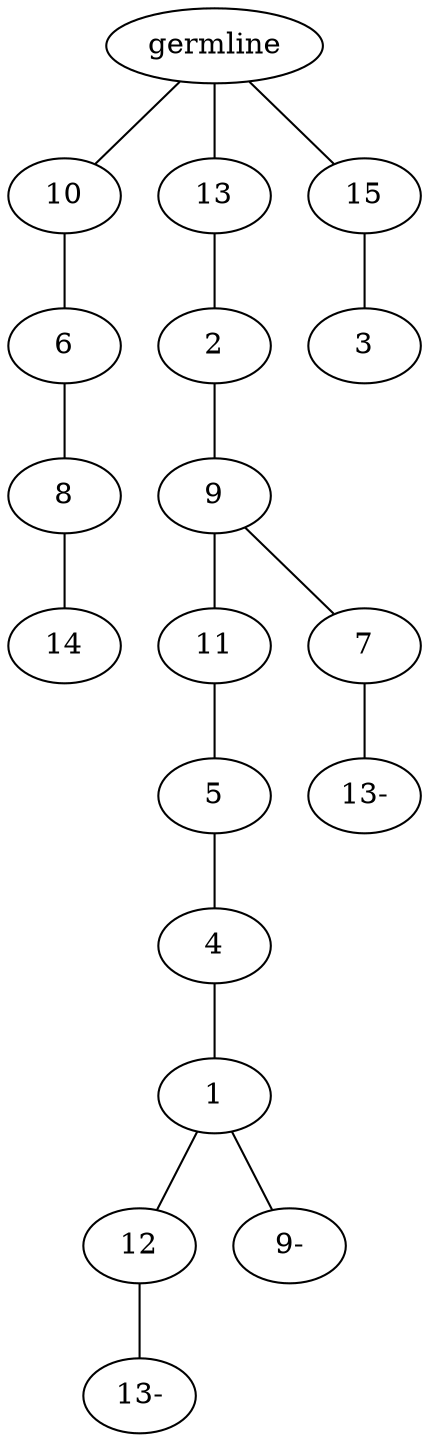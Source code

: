 graph tree {
    "139839105398912" [label="germline"];
    "139839099829456" [label="10"];
    "139839099826864" [label="6"];
    "139839099828448" [label="8"];
    "139839105174112" [label="14"];
    "139839099828256" [label="13"];
    "139839105173824" [label="2"];
    "139839105171856" [label="9"];
    "139839105172960" [label="11"];
    "139839099826720" [label="5"];
    "139839099829072" [label="4"];
    "139839099828928" [label="1"];
    "139839099828160" [label="12"];
    "139839099827104" [label="13-"];
    "139839099828352" [label="9-"];
    "139839105172672" [label="7"];
    "139839105171712" [label="13-"];
    "139839099829168" [label="15"];
    "139839105171616" [label="3"];
    "139839105398912" -- "139839099829456";
    "139839105398912" -- "139839099828256";
    "139839105398912" -- "139839099829168";
    "139839099829456" -- "139839099826864";
    "139839099826864" -- "139839099828448";
    "139839099828448" -- "139839105174112";
    "139839099828256" -- "139839105173824";
    "139839105173824" -- "139839105171856";
    "139839105171856" -- "139839105172960";
    "139839105171856" -- "139839105172672";
    "139839105172960" -- "139839099826720";
    "139839099826720" -- "139839099829072";
    "139839099829072" -- "139839099828928";
    "139839099828928" -- "139839099828160";
    "139839099828928" -- "139839099828352";
    "139839099828160" -- "139839099827104";
    "139839105172672" -- "139839105171712";
    "139839099829168" -- "139839105171616";
}
